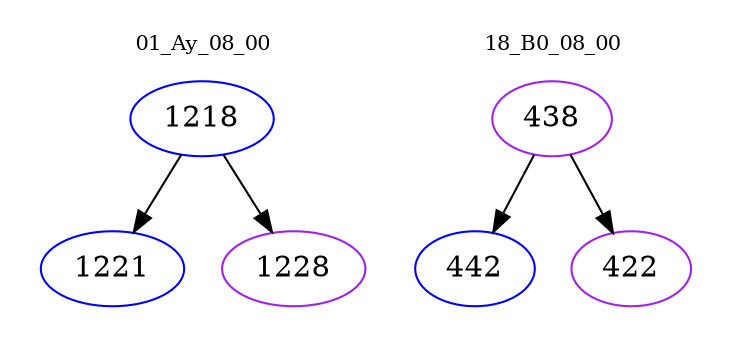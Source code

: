 digraph{
subgraph cluster_0 {
color = white
label = "01_Ay_08_00";
fontsize=10;
T0_1218 [label="1218", color="blue"]
T0_1218 -> T0_1221 [color="black"]
T0_1221 [label="1221", color="blue"]
T0_1218 -> T0_1228 [color="black"]
T0_1228 [label="1228", color="purple"]
}
subgraph cluster_1 {
color = white
label = "18_B0_08_00";
fontsize=10;
T1_438 [label="438", color="purple"]
T1_438 -> T1_442 [color="black"]
T1_442 [label="442", color="blue"]
T1_438 -> T1_422 [color="black"]
T1_422 [label="422", color="purple"]
}
}

